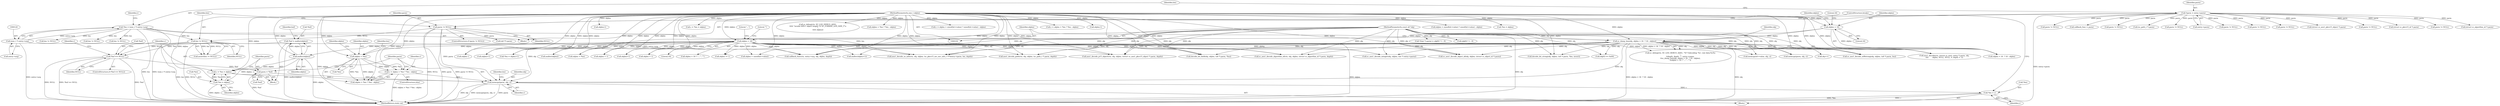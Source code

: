digraph "0_OpenSC_a3fc7693f3a035a8a7921cffb98432944bb42740@API" {
"1000510" [label="(Call,memcpy(parm, obj, c))"];
"1000495" [label="(Call,parm = *buf)"];
"1000480" [label="(Call,*buf == NULL)"];
"1000474" [label="(Call,*buf = malloc(objlen))"];
"1000477" [label="(Call,malloc(objlen))"];
"1000150" [label="(Call,objlen > 16)"];
"1000106" [label="(MethodParameterIn,size_t objlen)"];
"1000144" [label="(Call,objlen > 16)"];
"1000458" [label="(Call,len != NULL)"];
"1000117" [label="(Call,*len = (size_t *) entry->arg)"];
"1000119" [label="(Call,(size_t *) entry->arg)"];
"1000452" [label="(Call,parm != NULL)"];
"1000110" [label="(Call,*parm = entry->parm)"];
"1000141" [label="(Call,sc_dump_hex(obj, objlen > 16  ? 16 : objlen))"];
"1000105" [label="(MethodParameterIn,const u8 *obj)"];
"1000500" [label="(Call,c = objlen > *len ? *len : objlen)"];
"1000503" [label="(Call,objlen > *len)"];
"1000489" [label="(Call,c = *len = objlen)"];
"1000491" [label="(Call,*len = objlen)"];
"1000514" [label="(Call,*len = c)"];
"1000224" [label="(Call,sc_asn1_decode_integer(obj, objlen, (int *) entry->parm))"];
"1000388" [label="(Call,objlen--)"];
"1000491" [label="(Call,*len = objlen)"];
"1000420" [label="(Call,c = *len = objlen)"];
"1000118" [label="(Identifier,len)"];
"1000252" [label="(Call,parm != NULL)"];
"1000536" [label="(Call,parm != NULL)"];
"1000203" [label="(Call,*((int *) parm) = obj[0] ? 1 : 0)"];
"1000492" [label="(Call,*len)"];
"1000458" [label="(Call,len != NULL)"];
"1000503" [label="(Call,objlen > *len)"];
"1000272" [label="(Call,objlen < 1)"];
"1000510" [label="(Call,memcpy(parm, obj, c))"];
"1000497" [label="(Call,*buf)"];
"1000362" [label="(Call,parm != NULL)"];
"1000297" [label="(Call,objlen-1)"];
"1000268" [label="(Call,len != NULL)"];
"1000691" [label="(Call,sc_asn1_decode_algorithm_id(ctx, obj, objlen, (struct sc_algorithm_id *) parm, depth))"];
"1000434" [label="(Call,objlen > *len)"];
"1000486" [label="(Identifier,r)"];
"1000322" [label="(Call,decode_bit_string(obj, objlen, (u8 *) parm, *len, invert))"];
"1000131" [label="(Call,sc_debug(ctx, SC_LOG_DEBUG_ASN1, \"%*.*sdecoding '%s', raw data:%s%s\n\",\n\t\tdepth, depth, \"\", entry->name,\n\t\tsc_dump_hex(obj, objlen > 16  ? 16 : objlen),\n\t\tobjlen > 16 ? \"...\" : \"\"))"];
"1000185" [label="(Call,parm != NULL)"];
"1000460" [label="(Identifier,NULL)"];
"1000560" [label="(Call,malloc(objlen+1))"];
"1000526" [label="(Call,sc_asn1_decode_object_id(obj, objlen, (struct sc_object_id *) parm))"];
"1000496" [label="(Identifier,parm)"];
"1000194" [label="(Call,sc_debug(ctx, SC_LOG_DEBUG_ASN1,\n\t\t\t\t\t \"invalid ASN.1 object length: %\"SC_FORMAT_LEN_SIZE_T\"u\n\",\n\t\t\t\t\t objlen))"];
"1000541" [label="(Call,len != NULL)"];
"1000770" [label="(MethodReturn,static int)"];
"1000517" [label="(Identifier,c)"];
"1000480" [label="(Call,*buf == NULL)"];
"1000152" [label="(Literal,16)"];
"1000513" [label="(Identifier,c)"];
"1000433" [label="(Call,objlen > *len ? *len : objlen)"];
"1000119" [label="(Call,(size_t *) entry->arg)"];
"1000677" [label="(Call,(struct sc_asn1_pkcs15_object *) parm)"];
"1000105" [label="(MethodParameterIn,const u8 *obj)"];
"1000162" [label="(Call,parm != NULL)"];
"1000505" [label="(Call,*len)"];
"1000144" [label="(Call,objlen > 16)"];
"1000500" [label="(Call,c = objlen > *len ? *len : objlen)"];
"1000577" [label="(Call,objlen+1)"];
"1000117" [label="(Call,*len = (size_t *) entry->arg)"];
"1000382" [label="(Call,obj[0] == 0x00)"];
"1000148" [label="(Identifier,objlen)"];
"1000153" [label="(Literal,\"...\")"];
"1000511" [label="(Identifier,parm)"];
"1000154" [label="(Literal,\"\")"];
"1000561" [label="(Call,objlen+1)"];
"1000474" [label="(Call,*buf = malloc(objlen))"];
"1000634" [label="(Call,(struct sc_pkcs15_id *) parm)"];
"1000586" [label="(Call,sc_asn1_decode_utf8string(obj, objlen, (u8 *) parm, len))"];
"1000451" [label="(ControlStructure,if (parm != NULL))"];
"1000151" [label="(Identifier,objlen)"];
"1000459" [label="(Identifier,len)"];
"1000379" [label="(Call,objlen > 1)"];
"1000143" [label="(Call,objlen > 16  ? 16 : objlen)"];
"1000190" [label="(Call,objlen != 1)"];
"1000452" [label="(Call,parm != NULL)"];
"1000455" [label="(Block,)"];
"1000709" [label="(Call,asn1_decode_se_info(ctx, obj, objlen, (sc_pkcs15_sec_env_info_t ***)entry->parm, len, depth))"];
"1000499" [label="(ControlStructure,else)"];
"1000141" [label="(Call,sc_dump_hex(obj, objlen > 16  ? 16 : objlen))"];
"1000641" [label="(Call,objlen > sizeof(id->value))"];
"1000730" [label="(Call,callback_func(ctx, entry->arg, obj, objlen, depth))"];
"1000638" [label="(Call,c = objlen > sizeof(id->value) ? sizeof(id->value) : objlen)"];
"1000521" [label="(Call,parm != NULL)"];
"1000695" [label="(Call,(struct sc_algorithm_id *) parm)"];
"1000142" [label="(Identifier,obj)"];
"1000110" [label="(Call,*parm = entry->parm)"];
"1000489" [label="(Call,c = *len = objlen)"];
"1000441" [label="(Call,memcpy(parm, obj, c))"];
"1000108" [label="(Block,)"];
"1000475" [label="(Call,*buf)"];
"1000126" [label="(Identifier,r)"];
"1000478" [label="(Identifier,objlen)"];
"1000431" [label="(Call,c = objlen > *len ? *len : objlen)"];
"1000614" [label="(Call,asn1_decode_path(ctx, obj, objlen, (sc_path_t *) parm, depth))"];
"1000146" [label="(Literal,16)"];
"1000351" [label="(Call,decode_bit_field(obj, objlen, (u8 *) parm, *len))"];
"1000121" [label="(Call,entry->arg)"];
"1000112" [label="(Call,entry->parm)"];
"1000490" [label="(Identifier,c)"];
"1000516" [label="(Identifier,len)"];
"1000494" [label="(Identifier,objlen)"];
"1000483" [label="(Identifier,NULL)"];
"1000518" [label="(ControlStructure,break;)"];
"1000346" [label="(Call,parm != NULL)"];
"1000502" [label="(Call,objlen > *len ? *len : objlen)"];
"1000479" [label="(ControlStructure,if (*buf == NULL))"];
"1000149" [label="(Call,objlen > 16 ? \"...\" : \"\")"];
"1000574" [label="(Call,*len = objlen+1)"];
"1000467" [label="(Block,)"];
"1000495" [label="(Call,parm = *buf)"];
"1000147" [label="(Literal,16)"];
"1000471" [label="(Call,(u8 **) parm)"];
"1000512" [label="(Identifier,obj)"];
"1000477" [label="(Call,malloc(objlen))"];
"1000128" [label="(Call,callback_func = parm)"];
"1000150" [label="(Call,objlen > 16)"];
"1000454" [label="(Identifier,NULL)"];
"1000313" [label="(Call,objlen-1)"];
"1000218" [label="(Call,parm != NULL)"];
"1000368" [label="(Call,len != NULL)"];
"1000509" [label="(Identifier,objlen)"];
"1000390" [label="(Call,obj++)"];
"1000640" [label="(Call,objlen > sizeof(id->value) ? sizeof(id->value) : objlen)"];
"1000514" [label="(Call,*len = c)"];
"1000508" [label="(Identifier,len)"];
"1000453" [label="(Identifier,parm)"];
"1000145" [label="(Identifier,objlen)"];
"1000408" [label="(Call,malloc(objlen))"];
"1000618" [label="(Call,(sc_path_t *) parm)"];
"1000457" [label="(Call,assert(len != NULL))"];
"1000501" [label="(Identifier,c)"];
"1000515" [label="(Call,*len)"];
"1000106" [label="(MethodParameterIn,size_t objlen)"];
"1000111" [label="(Identifier,parm)"];
"1000482" [label="(Identifier,buf)"];
"1000504" [label="(Identifier,objlen)"];
"1000422" [label="(Call,*len = objlen)"];
"1000673" [label="(Call,asn1_decode_p15_object(ctx, obj, objlen, (struct sc_asn1_pkcs15_object *) parm, depth))"];
"1000208" [label="(Call,obj[0] ? 1 : 0)"];
"1000481" [label="(Call,*buf)"];
"1000167" [label="(Call,asn1_decode(ctx, (struct sc_asn1_entry *) parm, obj,\n\t\t\t\t       objlen, NULL, NULL, 0, depth + 1))"];
"1000652" [label="(Call,memcpy(id->value, obj, c))"];
"1000510" -> "1000455"  [label="AST: "];
"1000510" -> "1000513"  [label="CFG: "];
"1000511" -> "1000510"  [label="AST: "];
"1000512" -> "1000510"  [label="AST: "];
"1000513" -> "1000510"  [label="AST: "];
"1000516" -> "1000510"  [label="CFG: "];
"1000510" -> "1000770"  [label="DDG: parm"];
"1000510" -> "1000770"  [label="DDG: obj"];
"1000510" -> "1000770"  [label="DDG: memcpy(parm, obj, c)"];
"1000495" -> "1000510"  [label="DDG: parm"];
"1000452" -> "1000510"  [label="DDG: parm"];
"1000141" -> "1000510"  [label="DDG: obj"];
"1000105" -> "1000510"  [label="DDG: obj"];
"1000500" -> "1000510"  [label="DDG: c"];
"1000489" -> "1000510"  [label="DDG: c"];
"1000510" -> "1000514"  [label="DDG: c"];
"1000495" -> "1000467"  [label="AST: "];
"1000495" -> "1000497"  [label="CFG: "];
"1000496" -> "1000495"  [label="AST: "];
"1000497" -> "1000495"  [label="AST: "];
"1000511" -> "1000495"  [label="CFG: "];
"1000495" -> "1000770"  [label="DDG: *buf"];
"1000480" -> "1000495"  [label="DDG: *buf"];
"1000480" -> "1000479"  [label="AST: "];
"1000480" -> "1000483"  [label="CFG: "];
"1000481" -> "1000480"  [label="AST: "];
"1000483" -> "1000480"  [label="AST: "];
"1000486" -> "1000480"  [label="CFG: "];
"1000490" -> "1000480"  [label="CFG: "];
"1000480" -> "1000770"  [label="DDG: NULL"];
"1000480" -> "1000770"  [label="DDG: *buf == NULL"];
"1000480" -> "1000770"  [label="DDG: *buf"];
"1000474" -> "1000480"  [label="DDG: *buf"];
"1000458" -> "1000480"  [label="DDG: NULL"];
"1000474" -> "1000467"  [label="AST: "];
"1000474" -> "1000477"  [label="CFG: "];
"1000475" -> "1000474"  [label="AST: "];
"1000477" -> "1000474"  [label="AST: "];
"1000482" -> "1000474"  [label="CFG: "];
"1000474" -> "1000770"  [label="DDG: malloc(objlen)"];
"1000477" -> "1000474"  [label="DDG: objlen"];
"1000477" -> "1000478"  [label="CFG: "];
"1000478" -> "1000477"  [label="AST: "];
"1000477" -> "1000770"  [label="DDG: objlen"];
"1000150" -> "1000477"  [label="DDG: objlen"];
"1000106" -> "1000477"  [label="DDG: objlen"];
"1000477" -> "1000489"  [label="DDG: objlen"];
"1000477" -> "1000491"  [label="DDG: objlen"];
"1000150" -> "1000149"  [label="AST: "];
"1000150" -> "1000152"  [label="CFG: "];
"1000151" -> "1000150"  [label="AST: "];
"1000152" -> "1000150"  [label="AST: "];
"1000153" -> "1000150"  [label="CFG: "];
"1000154" -> "1000150"  [label="CFG: "];
"1000150" -> "1000770"  [label="DDG: objlen"];
"1000106" -> "1000150"  [label="DDG: objlen"];
"1000144" -> "1000150"  [label="DDG: objlen"];
"1000150" -> "1000167"  [label="DDG: objlen"];
"1000150" -> "1000190"  [label="DDG: objlen"];
"1000150" -> "1000224"  [label="DDG: objlen"];
"1000150" -> "1000272"  [label="DDG: objlen"];
"1000150" -> "1000351"  [label="DDG: objlen"];
"1000150" -> "1000379"  [label="DDG: objlen"];
"1000150" -> "1000388"  [label="DDG: objlen"];
"1000150" -> "1000408"  [label="DDG: objlen"];
"1000150" -> "1000434"  [label="DDG: objlen"];
"1000150" -> "1000503"  [label="DDG: objlen"];
"1000150" -> "1000526"  [label="DDG: objlen"];
"1000150" -> "1000560"  [label="DDG: objlen"];
"1000150" -> "1000561"  [label="DDG: objlen"];
"1000150" -> "1000574"  [label="DDG: objlen"];
"1000150" -> "1000577"  [label="DDG: objlen"];
"1000150" -> "1000586"  [label="DDG: objlen"];
"1000150" -> "1000614"  [label="DDG: objlen"];
"1000150" -> "1000641"  [label="DDG: objlen"];
"1000150" -> "1000673"  [label="DDG: objlen"];
"1000150" -> "1000691"  [label="DDG: objlen"];
"1000150" -> "1000709"  [label="DDG: objlen"];
"1000150" -> "1000730"  [label="DDG: objlen"];
"1000106" -> "1000102"  [label="AST: "];
"1000106" -> "1000770"  [label="DDG: objlen"];
"1000106" -> "1000141"  [label="DDG: objlen"];
"1000106" -> "1000144"  [label="DDG: objlen"];
"1000106" -> "1000143"  [label="DDG: objlen"];
"1000106" -> "1000167"  [label="DDG: objlen"];
"1000106" -> "1000190"  [label="DDG: objlen"];
"1000106" -> "1000194"  [label="DDG: objlen"];
"1000106" -> "1000224"  [label="DDG: objlen"];
"1000106" -> "1000272"  [label="DDG: objlen"];
"1000106" -> "1000297"  [label="DDG: objlen"];
"1000106" -> "1000313"  [label="DDG: objlen"];
"1000106" -> "1000322"  [label="DDG: objlen"];
"1000106" -> "1000351"  [label="DDG: objlen"];
"1000106" -> "1000379"  [label="DDG: objlen"];
"1000106" -> "1000388"  [label="DDG: objlen"];
"1000106" -> "1000408"  [label="DDG: objlen"];
"1000106" -> "1000420"  [label="DDG: objlen"];
"1000106" -> "1000422"  [label="DDG: objlen"];
"1000106" -> "1000431"  [label="DDG: objlen"];
"1000106" -> "1000434"  [label="DDG: objlen"];
"1000106" -> "1000433"  [label="DDG: objlen"];
"1000106" -> "1000489"  [label="DDG: objlen"];
"1000106" -> "1000491"  [label="DDG: objlen"];
"1000106" -> "1000500"  [label="DDG: objlen"];
"1000106" -> "1000503"  [label="DDG: objlen"];
"1000106" -> "1000502"  [label="DDG: objlen"];
"1000106" -> "1000526"  [label="DDG: objlen"];
"1000106" -> "1000560"  [label="DDG: objlen"];
"1000106" -> "1000561"  [label="DDG: objlen"];
"1000106" -> "1000574"  [label="DDG: objlen"];
"1000106" -> "1000577"  [label="DDG: objlen"];
"1000106" -> "1000586"  [label="DDG: objlen"];
"1000106" -> "1000614"  [label="DDG: objlen"];
"1000106" -> "1000638"  [label="DDG: objlen"];
"1000106" -> "1000641"  [label="DDG: objlen"];
"1000106" -> "1000640"  [label="DDG: objlen"];
"1000106" -> "1000673"  [label="DDG: objlen"];
"1000106" -> "1000691"  [label="DDG: objlen"];
"1000106" -> "1000709"  [label="DDG: objlen"];
"1000106" -> "1000730"  [label="DDG: objlen"];
"1000144" -> "1000143"  [label="AST: "];
"1000144" -> "1000146"  [label="CFG: "];
"1000145" -> "1000144"  [label="AST: "];
"1000146" -> "1000144"  [label="AST: "];
"1000147" -> "1000144"  [label="CFG: "];
"1000148" -> "1000144"  [label="CFG: "];
"1000144" -> "1000141"  [label="DDG: objlen"];
"1000144" -> "1000143"  [label="DDG: objlen"];
"1000458" -> "1000457"  [label="AST: "];
"1000458" -> "1000460"  [label="CFG: "];
"1000459" -> "1000458"  [label="AST: "];
"1000460" -> "1000458"  [label="AST: "];
"1000457" -> "1000458"  [label="CFG: "];
"1000458" -> "1000770"  [label="DDG: NULL"];
"1000458" -> "1000770"  [label="DDG: len"];
"1000458" -> "1000457"  [label="DDG: len"];
"1000458" -> "1000457"  [label="DDG: NULL"];
"1000117" -> "1000458"  [label="DDG: len"];
"1000452" -> "1000458"  [label="DDG: NULL"];
"1000117" -> "1000108"  [label="AST: "];
"1000117" -> "1000119"  [label="CFG: "];
"1000118" -> "1000117"  [label="AST: "];
"1000119" -> "1000117"  [label="AST: "];
"1000126" -> "1000117"  [label="CFG: "];
"1000117" -> "1000770"  [label="DDG: len"];
"1000117" -> "1000770"  [label="DDG: (size_t *) entry->arg"];
"1000119" -> "1000117"  [label="DDG: entry->arg"];
"1000117" -> "1000268"  [label="DDG: len"];
"1000117" -> "1000368"  [label="DDG: len"];
"1000117" -> "1000541"  [label="DDG: len"];
"1000117" -> "1000709"  [label="DDG: len"];
"1000119" -> "1000121"  [label="CFG: "];
"1000120" -> "1000119"  [label="AST: "];
"1000121" -> "1000119"  [label="AST: "];
"1000119" -> "1000770"  [label="DDG: entry->arg"];
"1000119" -> "1000730"  [label="DDG: entry->arg"];
"1000452" -> "1000451"  [label="AST: "];
"1000452" -> "1000454"  [label="CFG: "];
"1000453" -> "1000452"  [label="AST: "];
"1000454" -> "1000452"  [label="AST: "];
"1000459" -> "1000452"  [label="CFG: "];
"1000518" -> "1000452"  [label="CFG: "];
"1000452" -> "1000770"  [label="DDG: parm != NULL"];
"1000452" -> "1000770"  [label="DDG: parm"];
"1000452" -> "1000770"  [label="DDG: NULL"];
"1000110" -> "1000452"  [label="DDG: parm"];
"1000452" -> "1000471"  [label="DDG: parm"];
"1000110" -> "1000108"  [label="AST: "];
"1000110" -> "1000112"  [label="CFG: "];
"1000111" -> "1000110"  [label="AST: "];
"1000112" -> "1000110"  [label="AST: "];
"1000118" -> "1000110"  [label="CFG: "];
"1000110" -> "1000770"  [label="DDG: entry->parm"];
"1000110" -> "1000128"  [label="DDG: parm"];
"1000110" -> "1000162"  [label="DDG: parm"];
"1000110" -> "1000185"  [label="DDG: parm"];
"1000110" -> "1000218"  [label="DDG: parm"];
"1000110" -> "1000252"  [label="DDG: parm"];
"1000110" -> "1000346"  [label="DDG: parm"];
"1000110" -> "1000362"  [label="DDG: parm"];
"1000110" -> "1000521"  [label="DDG: parm"];
"1000110" -> "1000536"  [label="DDG: parm"];
"1000110" -> "1000618"  [label="DDG: parm"];
"1000110" -> "1000634"  [label="DDG: parm"];
"1000110" -> "1000677"  [label="DDG: parm"];
"1000110" -> "1000695"  [label="DDG: parm"];
"1000141" -> "1000131"  [label="AST: "];
"1000141" -> "1000143"  [label="CFG: "];
"1000142" -> "1000141"  [label="AST: "];
"1000143" -> "1000141"  [label="AST: "];
"1000151" -> "1000141"  [label="CFG: "];
"1000141" -> "1000770"  [label="DDG: obj"];
"1000141" -> "1000770"  [label="DDG: objlen > 16  ? 16 : objlen"];
"1000141" -> "1000131"  [label="DDG: obj"];
"1000141" -> "1000131"  [label="DDG: objlen > 16  ? 16 : objlen"];
"1000105" -> "1000141"  [label="DDG: obj"];
"1000141" -> "1000167"  [label="DDG: obj"];
"1000141" -> "1000224"  [label="DDG: obj"];
"1000141" -> "1000322"  [label="DDG: obj"];
"1000141" -> "1000351"  [label="DDG: obj"];
"1000141" -> "1000382"  [label="DDG: obj"];
"1000141" -> "1000390"  [label="DDG: obj"];
"1000141" -> "1000441"  [label="DDG: obj"];
"1000141" -> "1000526"  [label="DDG: obj"];
"1000141" -> "1000586"  [label="DDG: obj"];
"1000141" -> "1000614"  [label="DDG: obj"];
"1000141" -> "1000652"  [label="DDG: obj"];
"1000141" -> "1000673"  [label="DDG: obj"];
"1000141" -> "1000691"  [label="DDG: obj"];
"1000141" -> "1000709"  [label="DDG: obj"];
"1000141" -> "1000730"  [label="DDG: obj"];
"1000105" -> "1000102"  [label="AST: "];
"1000105" -> "1000770"  [label="DDG: obj"];
"1000105" -> "1000167"  [label="DDG: obj"];
"1000105" -> "1000203"  [label="DDG: obj"];
"1000105" -> "1000208"  [label="DDG: obj"];
"1000105" -> "1000224"  [label="DDG: obj"];
"1000105" -> "1000322"  [label="DDG: obj"];
"1000105" -> "1000351"  [label="DDG: obj"];
"1000105" -> "1000382"  [label="DDG: obj"];
"1000105" -> "1000390"  [label="DDG: obj"];
"1000105" -> "1000441"  [label="DDG: obj"];
"1000105" -> "1000526"  [label="DDG: obj"];
"1000105" -> "1000586"  [label="DDG: obj"];
"1000105" -> "1000614"  [label="DDG: obj"];
"1000105" -> "1000652"  [label="DDG: obj"];
"1000105" -> "1000673"  [label="DDG: obj"];
"1000105" -> "1000691"  [label="DDG: obj"];
"1000105" -> "1000709"  [label="DDG: obj"];
"1000105" -> "1000730"  [label="DDG: obj"];
"1000500" -> "1000499"  [label="AST: "];
"1000500" -> "1000502"  [label="CFG: "];
"1000501" -> "1000500"  [label="AST: "];
"1000502" -> "1000500"  [label="AST: "];
"1000511" -> "1000500"  [label="CFG: "];
"1000500" -> "1000770"  [label="DDG: objlen > *len ? *len : objlen"];
"1000503" -> "1000500"  [label="DDG: *len"];
"1000503" -> "1000500"  [label="DDG: objlen"];
"1000503" -> "1000502"  [label="AST: "];
"1000503" -> "1000505"  [label="CFG: "];
"1000504" -> "1000503"  [label="AST: "];
"1000505" -> "1000503"  [label="AST: "];
"1000508" -> "1000503"  [label="CFG: "];
"1000509" -> "1000503"  [label="CFG: "];
"1000503" -> "1000502"  [label="DDG: *len"];
"1000503" -> "1000502"  [label="DDG: objlen"];
"1000489" -> "1000467"  [label="AST: "];
"1000489" -> "1000491"  [label="CFG: "];
"1000490" -> "1000489"  [label="AST: "];
"1000491" -> "1000489"  [label="AST: "];
"1000496" -> "1000489"  [label="CFG: "];
"1000491" -> "1000489"  [label="DDG: *len"];
"1000491" -> "1000494"  [label="CFG: "];
"1000492" -> "1000491"  [label="AST: "];
"1000494" -> "1000491"  [label="AST: "];
"1000491" -> "1000770"  [label="DDG: objlen"];
"1000514" -> "1000455"  [label="AST: "];
"1000514" -> "1000517"  [label="CFG: "];
"1000515" -> "1000514"  [label="AST: "];
"1000517" -> "1000514"  [label="AST: "];
"1000518" -> "1000514"  [label="CFG: "];
"1000514" -> "1000770"  [label="DDG: *len"];
"1000514" -> "1000770"  [label="DDG: c"];
}
